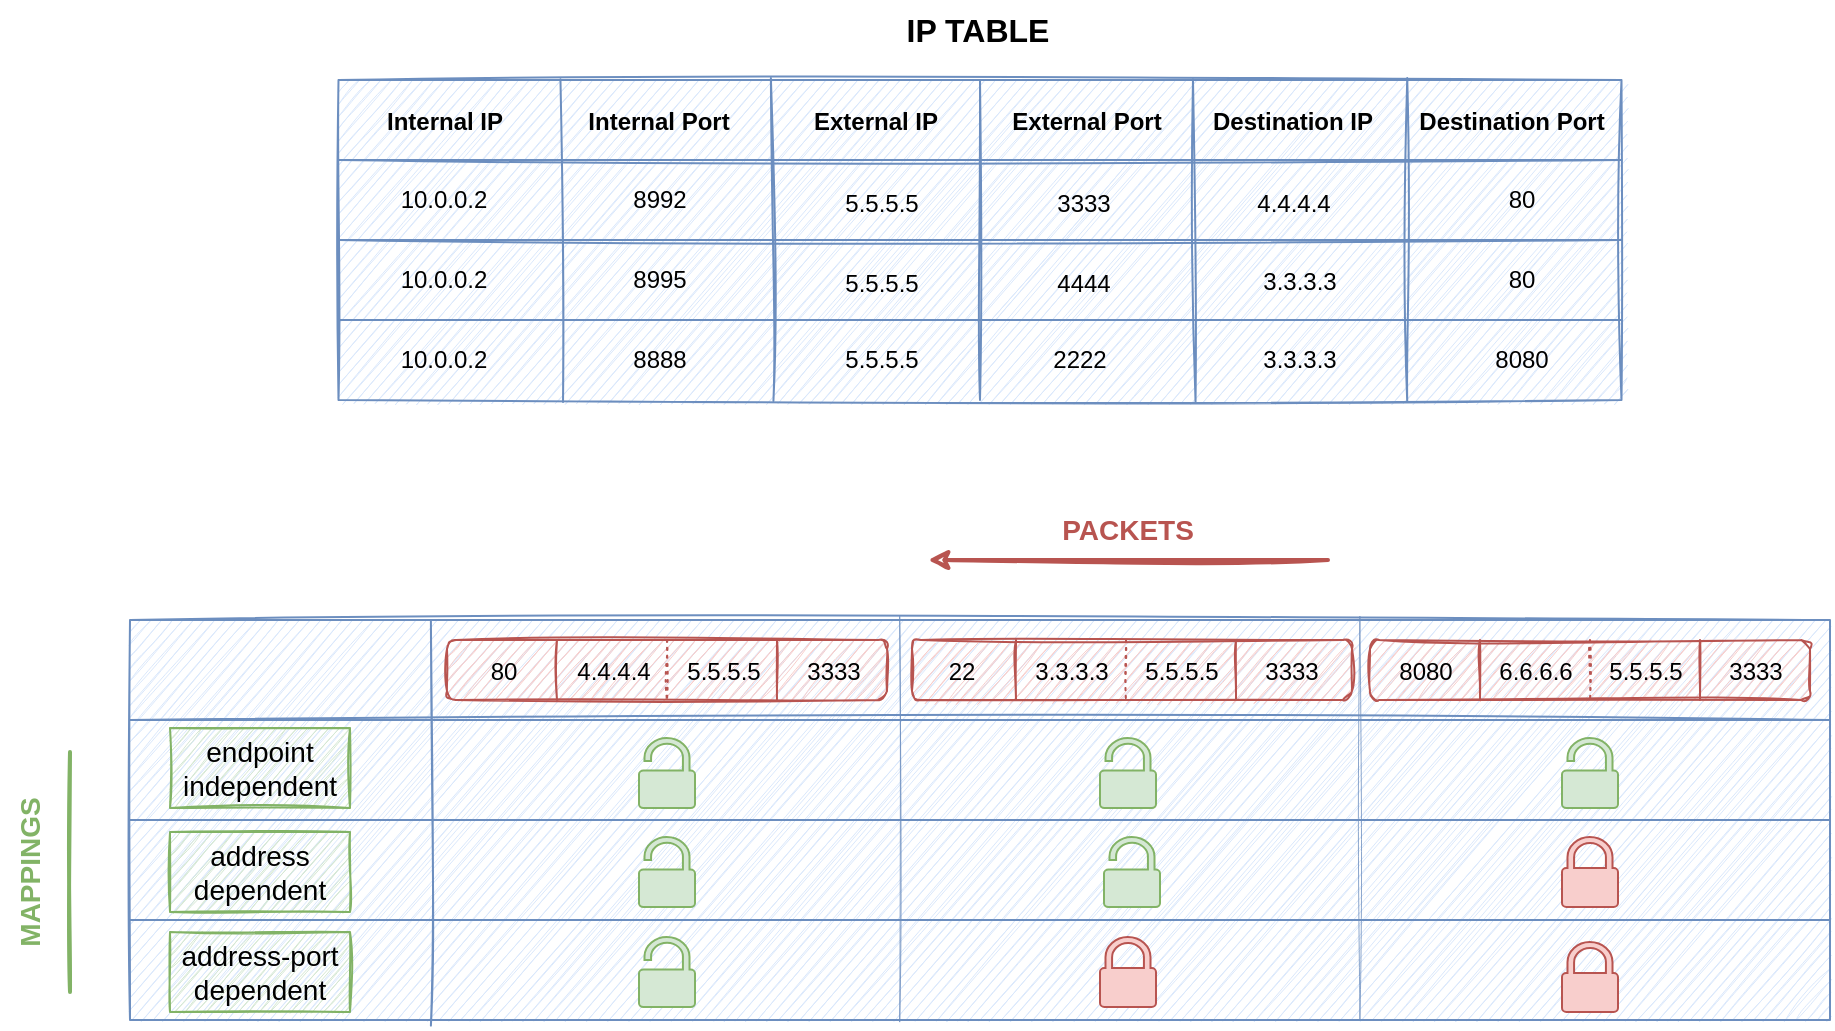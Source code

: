 <mxfile version="16.1.0" type="device"><diagram id="YZYiPrIFh5C8SzG9PI0d" name="Page-1"><mxGraphModel dx="2240" dy="1270" grid="1" gridSize="10" guides="1" tooltips="1" connect="1" arrows="1" fold="1" page="1" pageScale="1" pageWidth="827" pageHeight="1169" math="0" shadow="0"><root><mxCell id="0"/><mxCell id="1" parent="0"/><mxCell id="JQB_rJNc6mTgcMMUMNz7-52" value="" style="rounded=0;whiteSpace=wrap;html=1;sketch=1;fontSize=14;fillColor=#dae8fc;strokeColor=#6c8ebf;" vertex="1" parent="1"><mxGeometry x="30" y="560" width="850" height="200" as="geometry"/></mxCell><mxCell id="JQB_rJNc6mTgcMMUMNz7-27" value="" style="rounded=1;whiteSpace=wrap;html=1;sketch=1;fillColor=#f8cecc;strokeColor=#b85450;" vertex="1" parent="1"><mxGeometry x="650" y="570" width="220" height="30" as="geometry"/></mxCell><mxCell id="JQB_rJNc6mTgcMMUMNz7-28" value="" style="endArrow=none;html=1;rounded=1;sketch=1;entryX=0.25;entryY=1;entryDx=0;entryDy=0;exitX=0.25;exitY=0;exitDx=0;exitDy=0;fillColor=#f8cecc;strokeColor=#b85450;" edge="1" parent="1" source="JQB_rJNc6mTgcMMUMNz7-27" target="JQB_rJNc6mTgcMMUMNz7-27"><mxGeometry width="50" height="50" relative="1" as="geometry"><mxPoint x="800" y="590" as="sourcePoint"/><mxPoint x="850" y="540" as="targetPoint"/></mxGeometry></mxCell><mxCell id="JQB_rJNc6mTgcMMUMNz7-30" value="6.6.6.6" style="text;html=1;strokeColor=none;fillColor=none;align=center;verticalAlign=middle;whiteSpace=wrap;rounded=0;sketch=1;" vertex="1" parent="1"><mxGeometry x="708" y="576" width="50" height="20" as="geometry"/></mxCell><mxCell id="JQB_rJNc6mTgcMMUMNz7-31" value="" style="endArrow=none;dashed=1;html=1;dashPattern=1 3;strokeWidth=1;rounded=1;sketch=1;exitX=0.5;exitY=0;exitDx=0;exitDy=0;entryX=0.5;entryY=1;entryDx=0;entryDy=0;fillColor=#f8cecc;strokeColor=#b85450;" edge="1" parent="1" source="JQB_rJNc6mTgcMMUMNz7-27" target="JQB_rJNc6mTgcMMUMNz7-27"><mxGeometry width="50" height="50" relative="1" as="geometry"><mxPoint x="800" y="590" as="sourcePoint"/><mxPoint x="850" y="540" as="targetPoint"/></mxGeometry></mxCell><mxCell id="JQB_rJNc6mTgcMMUMNz7-33" value="" style="endArrow=none;html=1;rounded=1;sketch=1;entryX=0.75;entryY=1;entryDx=0;entryDy=0;exitX=0.75;exitY=0;exitDx=0;exitDy=0;fillColor=#f8cecc;strokeColor=#b85450;" edge="1" parent="1" source="JQB_rJNc6mTgcMMUMNz7-27" target="JQB_rJNc6mTgcMMUMNz7-27"><mxGeometry width="50" height="50" relative="1" as="geometry"><mxPoint x="714.08" y="580.69" as="sourcePoint"/><mxPoint x="713.56" y="610.78" as="targetPoint"/></mxGeometry></mxCell><mxCell id="JQB_rJNc6mTgcMMUMNz7-34" value="3333" style="text;html=1;strokeColor=none;fillColor=none;align=center;verticalAlign=middle;whiteSpace=wrap;rounded=0;sketch=1;" vertex="1" parent="1"><mxGeometry x="823" y="576" width="40" height="20" as="geometry"/></mxCell><mxCell id="JQB_rJNc6mTgcMMUMNz7-35" value="5.5.5.5" style="text;html=1;strokeColor=none;fillColor=none;align=center;verticalAlign=middle;whiteSpace=wrap;rounded=0;sketch=1;" vertex="1" parent="1"><mxGeometry x="763" y="576" width="50" height="20" as="geometry"/></mxCell><mxCell id="JQB_rJNc6mTgcMMUMNz7-36" value="8080" style="text;html=1;strokeColor=none;fillColor=none;align=center;verticalAlign=middle;whiteSpace=wrap;rounded=0;sketch=1;" vertex="1" parent="1"><mxGeometry x="658" y="576" width="40" height="20" as="geometry"/></mxCell><mxCell id="JQB_rJNc6mTgcMMUMNz7-37" value="" style="endArrow=classic;html=1;rounded=1;sketch=1;strokeWidth=2;fillColor=#f8cecc;strokeColor=#B85450;" edge="1" parent="1"><mxGeometry width="50" height="50" relative="1" as="geometry"><mxPoint x="629" y="530" as="sourcePoint"/><mxPoint x="429" y="530" as="targetPoint"/></mxGeometry></mxCell><mxCell id="JQB_rJNc6mTgcMMUMNz7-38" value="PACKETS" style="text;html=1;strokeColor=none;fillColor=none;align=center;verticalAlign=middle;whiteSpace=wrap;rounded=0;sketch=1;fontSize=14;fontStyle=1;labelBackgroundColor=default;fontColor=#B85450;" vertex="1" parent="1"><mxGeometry x="499" y="500" width="60" height="30" as="geometry"/></mxCell><mxCell id="JQB_rJNc6mTgcMMUMNz7-53" value="" style="endArrow=none;html=1;rounded=1;sketch=1;fontSize=14;strokeWidth=1;exitX=0;exitY=0.25;exitDx=0;exitDy=0;entryX=1;entryY=0.25;entryDx=0;entryDy=0;fillColor=#dae8fc;strokeColor=#6c8ebf;" edge="1" parent="1" source="JQB_rJNc6mTgcMMUMNz7-52" target="JQB_rJNc6mTgcMMUMNz7-52"><mxGeometry width="50" height="50" relative="1" as="geometry"><mxPoint x="340" y="590" as="sourcePoint"/><mxPoint x="390" y="540" as="targetPoint"/></mxGeometry></mxCell><mxCell id="JQB_rJNc6mTgcMMUMNz7-54" value="" style="endArrow=none;html=1;rounded=1;sketch=1;fontSize=14;strokeWidth=1;exitX=0;exitY=0.5;exitDx=0;exitDy=0;entryX=1;entryY=0.5;entryDx=0;entryDy=0;fillColor=#dae8fc;strokeColor=#6c8ebf;" edge="1" parent="1" source="JQB_rJNc6mTgcMMUMNz7-52" target="JQB_rJNc6mTgcMMUMNz7-52"><mxGeometry width="50" height="50" relative="1" as="geometry"><mxPoint x="198.097" y="640.8" as="sourcePoint"/><mxPoint x="610" y="640" as="targetPoint"/></mxGeometry></mxCell><mxCell id="JQB_rJNc6mTgcMMUMNz7-55" value="" style="endArrow=none;html=1;rounded=1;sketch=1;fontSize=14;strokeWidth=1;exitX=0;exitY=0.75;exitDx=0;exitDy=0;entryX=1;entryY=0.75;entryDx=0;entryDy=0;fillColor=#dae8fc;strokeColor=#6c8ebf;" edge="1" parent="1" source="JQB_rJNc6mTgcMMUMNz7-52" target="JQB_rJNc6mTgcMMUMNz7-52"><mxGeometry width="50" height="50" relative="1" as="geometry"><mxPoint x="198.997" y="680.8" as="sourcePoint"/><mxPoint x="650.899" y="680" as="targetPoint"/></mxGeometry></mxCell><mxCell id="JQB_rJNc6mTgcMMUMNz7-57" value="" style="endArrow=none;html=1;rounded=1;sketch=1;fontSize=14;strokeWidth=1;entryX=0.177;entryY=0.003;entryDx=0;entryDy=0;entryPerimeter=0;exitX=0.177;exitY=1.014;exitDx=0;exitDy=0;exitPerimeter=0;fillColor=#dae8fc;strokeColor=#6c8ebf;" edge="1" parent="1" source="JQB_rJNc6mTgcMMUMNz7-52" target="JQB_rJNc6mTgcMMUMNz7-52"><mxGeometry width="50" height="50" relative="1" as="geometry"><mxPoint x="340" y="590" as="sourcePoint"/><mxPoint x="390" y="540" as="targetPoint"/></mxGeometry></mxCell><mxCell id="JQB_rJNc6mTgcMMUMNz7-58" value="endpoint&lt;br&gt;independent" style="text;html=1;strokeColor=#82B366;fillColor=#d5e8d4;align=center;verticalAlign=middle;whiteSpace=wrap;rounded=0;sketch=1;fontSize=14;" vertex="1" parent="1"><mxGeometry x="50" y="614" width="90" height="40" as="geometry"/></mxCell><mxCell id="JQB_rJNc6mTgcMMUMNz7-59" value="address&lt;br&gt;dependent" style="text;html=1;strokeColor=#82b366;fillColor=#d5e8d4;align=center;verticalAlign=middle;whiteSpace=wrap;rounded=0;sketch=1;fontSize=14;" vertex="1" parent="1"><mxGeometry x="50" y="666" width="90" height="40" as="geometry"/></mxCell><mxCell id="JQB_rJNc6mTgcMMUMNz7-60" value="address-port&lt;br&gt;dependent" style="text;html=1;strokeColor=#82b366;fillColor=#d5e8d4;align=center;verticalAlign=middle;whiteSpace=wrap;rounded=0;sketch=1;fontSize=14;" vertex="1" parent="1"><mxGeometry x="50" y="716" width="90" height="40" as="geometry"/></mxCell><mxCell id="JQB_rJNc6mTgcMMUMNz7-61" value="" style="rounded=1;whiteSpace=wrap;html=1;sketch=1;fillColor=#f8cecc;strokeColor=#b85450;" vertex="1" parent="1"><mxGeometry x="188.5" y="570" width="220" height="30" as="geometry"/></mxCell><mxCell id="JQB_rJNc6mTgcMMUMNz7-62" value="" style="endArrow=none;html=1;rounded=1;sketch=1;entryX=0.25;entryY=1;entryDx=0;entryDy=0;exitX=0.25;exitY=0;exitDx=0;exitDy=0;fillColor=#f8cecc;strokeColor=#b85450;" edge="1" parent="1" source="JQB_rJNc6mTgcMMUMNz7-61" target="JQB_rJNc6mTgcMMUMNz7-61"><mxGeometry width="50" height="50" relative="1" as="geometry"><mxPoint x="338.5" y="590" as="sourcePoint"/><mxPoint x="388.5" y="540" as="targetPoint"/></mxGeometry></mxCell><mxCell id="JQB_rJNc6mTgcMMUMNz7-63" value="4.4.4.4" style="text;html=1;strokeColor=none;fillColor=none;align=center;verticalAlign=middle;whiteSpace=wrap;rounded=0;sketch=1;" vertex="1" parent="1"><mxGeometry x="246.5" y="576" width="50" height="20" as="geometry"/></mxCell><mxCell id="JQB_rJNc6mTgcMMUMNz7-64" value="" style="endArrow=none;dashed=1;html=1;dashPattern=1 3;strokeWidth=1;rounded=1;sketch=1;exitX=0.5;exitY=0;exitDx=0;exitDy=0;entryX=0.5;entryY=1;entryDx=0;entryDy=0;fillColor=#f8cecc;strokeColor=#b85450;" edge="1" parent="1" source="JQB_rJNc6mTgcMMUMNz7-61" target="JQB_rJNc6mTgcMMUMNz7-61"><mxGeometry width="50" height="50" relative="1" as="geometry"><mxPoint x="338.5" y="590" as="sourcePoint"/><mxPoint x="388.5" y="540" as="targetPoint"/></mxGeometry></mxCell><mxCell id="JQB_rJNc6mTgcMMUMNz7-65" value="" style="endArrow=none;html=1;rounded=1;sketch=1;entryX=0.75;entryY=1;entryDx=0;entryDy=0;exitX=0.75;exitY=0;exitDx=0;exitDy=0;fillColor=#f8cecc;strokeColor=#b85450;" edge="1" parent="1" source="JQB_rJNc6mTgcMMUMNz7-61" target="JQB_rJNc6mTgcMMUMNz7-61"><mxGeometry width="50" height="50" relative="1" as="geometry"><mxPoint x="252.58" y="580.69" as="sourcePoint"/><mxPoint x="252.06" y="610.78" as="targetPoint"/></mxGeometry></mxCell><mxCell id="JQB_rJNc6mTgcMMUMNz7-66" value="3333" style="text;html=1;strokeColor=none;fillColor=none;align=center;verticalAlign=middle;whiteSpace=wrap;rounded=0;sketch=1;" vertex="1" parent="1"><mxGeometry x="361.5" y="576" width="40" height="20" as="geometry"/></mxCell><mxCell id="JQB_rJNc6mTgcMMUMNz7-67" value="5.5.5.5" style="text;html=1;strokeColor=none;fillColor=none;align=center;verticalAlign=middle;whiteSpace=wrap;rounded=0;sketch=1;" vertex="1" parent="1"><mxGeometry x="301.5" y="576" width="50" height="20" as="geometry"/></mxCell><mxCell id="JQB_rJNc6mTgcMMUMNz7-68" value="80" style="text;html=1;strokeColor=none;fillColor=none;align=center;verticalAlign=middle;whiteSpace=wrap;rounded=0;sketch=1;" vertex="1" parent="1"><mxGeometry x="196.5" y="576" width="40" height="20" as="geometry"/></mxCell><mxCell id="JQB_rJNc6mTgcMMUMNz7-69" value="" style="rounded=1;whiteSpace=wrap;html=1;sketch=1;fillColor=#f8cecc;strokeColor=#b85450;" vertex="1" parent="1"><mxGeometry x="421" y="570" width="220" height="30" as="geometry"/></mxCell><mxCell id="JQB_rJNc6mTgcMMUMNz7-70" value="" style="endArrow=none;html=1;rounded=1;sketch=1;entryX=0.25;entryY=1;entryDx=0;entryDy=0;exitX=0.25;exitY=0;exitDx=0;exitDy=0;fillColor=#f8cecc;strokeColor=#b85450;" edge="1" parent="1"><mxGeometry width="50" height="50" relative="1" as="geometry"><mxPoint x="473" y="570" as="sourcePoint"/><mxPoint x="473" y="600" as="targetPoint"/></mxGeometry></mxCell><mxCell id="JQB_rJNc6mTgcMMUMNz7-71" value="3.3.3.3" style="text;html=1;strokeColor=none;fillColor=none;align=center;verticalAlign=middle;whiteSpace=wrap;rounded=0;sketch=1;" vertex="1" parent="1"><mxGeometry x="476" y="576" width="50" height="20" as="geometry"/></mxCell><mxCell id="JQB_rJNc6mTgcMMUMNz7-72" value="" style="endArrow=none;dashed=1;html=1;dashPattern=1 3;strokeWidth=1;rounded=1;sketch=1;exitX=0.5;exitY=0;exitDx=0;exitDy=0;entryX=0.5;entryY=1;entryDx=0;entryDy=0;fillColor=#f8cecc;strokeColor=#b85450;" edge="1" parent="1"><mxGeometry width="50" height="50" relative="1" as="geometry"><mxPoint x="528" y="570" as="sourcePoint"/><mxPoint x="528" y="600" as="targetPoint"/></mxGeometry></mxCell><mxCell id="JQB_rJNc6mTgcMMUMNz7-73" value="" style="endArrow=none;html=1;rounded=1;sketch=1;entryX=0.75;entryY=1;entryDx=0;entryDy=0;exitX=0.75;exitY=0;exitDx=0;exitDy=0;fillColor=#f8cecc;strokeColor=#b85450;" edge="1" parent="1"><mxGeometry width="50" height="50" relative="1" as="geometry"><mxPoint x="583" y="570" as="sourcePoint"/><mxPoint x="583" y="600" as="targetPoint"/></mxGeometry></mxCell><mxCell id="JQB_rJNc6mTgcMMUMNz7-74" value="3333" style="text;html=1;strokeColor=none;fillColor=none;align=center;verticalAlign=middle;whiteSpace=wrap;rounded=0;sketch=1;" vertex="1" parent="1"><mxGeometry x="591" y="576" width="40" height="20" as="geometry"/></mxCell><mxCell id="JQB_rJNc6mTgcMMUMNz7-75" value="5.5.5.5" style="text;html=1;strokeColor=none;fillColor=none;align=center;verticalAlign=middle;whiteSpace=wrap;rounded=0;sketch=1;" vertex="1" parent="1"><mxGeometry x="531" y="576" width="50" height="20" as="geometry"/></mxCell><mxCell id="JQB_rJNc6mTgcMMUMNz7-76" value="22" style="text;html=1;strokeColor=none;fillColor=none;align=center;verticalAlign=middle;whiteSpace=wrap;rounded=0;sketch=1;" vertex="1" parent="1"><mxGeometry x="426" y="576" width="40" height="20" as="geometry"/></mxCell><mxCell id="JQB_rJNc6mTgcMMUMNz7-77" value="&lt;font style=&quot;font-size: 16px&quot;&gt;IP TABLE&lt;/font&gt;" style="text;html=1;strokeColor=none;fillColor=none;align=center;verticalAlign=middle;whiteSpace=wrap;rounded=0;sketch=1;fontSize=14;fontStyle=1" vertex="1" parent="1"><mxGeometry x="384.25" y="250" width="140" height="30" as="geometry"/></mxCell><mxCell id="JQB_rJNc6mTgcMMUMNz7-78" value="" style="endArrow=none;html=1;rounded=1;sketch=1;fontSize=16;strokeWidth=0.4;entryX=0.456;entryY=-0.01;entryDx=0;entryDy=0;entryPerimeter=0;exitX=0.456;exitY=1.003;exitDx=0;exitDy=0;exitPerimeter=0;fillColor=#dae8fc;strokeColor=#6c8ebf;" edge="1" parent="1"><mxGeometry width="50" height="50" relative="1" as="geometry"><mxPoint x="414.6" y="760.6" as="sourcePoint"/><mxPoint x="414.6" y="558" as="targetPoint"/></mxGeometry></mxCell><mxCell id="JQB_rJNc6mTgcMMUMNz7-79" value="" style="endArrow=none;html=1;rounded=1;sketch=1;fontSize=16;strokeWidth=0.4;entryX=0.722;entryY=-0.01;entryDx=0;entryDy=0;entryPerimeter=0;exitX=0.722;exitY=0.996;exitDx=0;exitDy=0;exitPerimeter=0;fillColor=#dae8fc;strokeColor=#6c8ebf;" edge="1" parent="1"><mxGeometry width="50" height="50" relative="1" as="geometry"><mxPoint x="644.7" y="759.2" as="sourcePoint"/><mxPoint x="644.7" y="558" as="targetPoint"/></mxGeometry></mxCell><mxCell id="JQB_rJNc6mTgcMMUMNz7-80" value="" style="endArrow=none;html=1;rounded=1;sketch=1;fontSize=16;strokeWidth=2;fillColor=#d5e8d4;strokeColor=#82b366;" edge="1" parent="1"><mxGeometry width="50" height="50" relative="1" as="geometry"><mxPoint y="746" as="sourcePoint"/><mxPoint y="626" as="targetPoint"/></mxGeometry></mxCell><mxCell id="JQB_rJNc6mTgcMMUMNz7-81" value="MAPPINGS" style="text;html=1;strokeColor=none;fillColor=none;align=center;verticalAlign=middle;whiteSpace=wrap;rounded=0;sketch=1;fontSize=14;fontStyle=1;rotation=-90;fontColor=#82B366;" vertex="1" parent="1"><mxGeometry x="-80" y="671" width="120" height="30" as="geometry"/></mxCell><mxCell id="JQB_rJNc6mTgcMMUMNz7-82" value="" style="rounded=0;whiteSpace=wrap;html=1;sketch=1;fontSize=16;fillColor=#dae8fc;strokeColor=#6c8ebf;" vertex="1" parent="1"><mxGeometry x="134.25" y="290" width="641.5" height="160" as="geometry"/></mxCell><mxCell id="JQB_rJNc6mTgcMMUMNz7-83" value="" style="endArrow=none;html=1;rounded=1;sketch=1;fontSize=16;strokeWidth=1;exitX=0;exitY=0.25;exitDx=0;exitDy=0;entryX=1;entryY=0.25;entryDx=0;entryDy=0;fillColor=#dae8fc;strokeColor=#6c8ebf;" edge="1" parent="1" source="JQB_rJNc6mTgcMMUMNz7-82" target="JQB_rJNc6mTgcMMUMNz7-82"><mxGeometry width="50" height="50" relative="1" as="geometry"><mxPoint x="458.75" y="520" as="sourcePoint"/><mxPoint x="508.75" y="470" as="targetPoint"/></mxGeometry></mxCell><mxCell id="JQB_rJNc6mTgcMMUMNz7-84" value="" style="endArrow=none;html=1;rounded=1;sketch=1;fontSize=16;strokeWidth=1;exitX=0;exitY=0.5;exitDx=0;exitDy=0;entryX=1;entryY=0.5;entryDx=0;entryDy=0;fillColor=#dae8fc;strokeColor=#6c8ebf;" edge="1" parent="1" source="JQB_rJNc6mTgcMMUMNz7-82" target="JQB_rJNc6mTgcMMUMNz7-82"><mxGeometry width="50" height="50" relative="1" as="geometry"><mxPoint x="78.75" y="340" as="sourcePoint"/><mxPoint x="838.75" y="340" as="targetPoint"/></mxGeometry></mxCell><mxCell id="JQB_rJNc6mTgcMMUMNz7-85" value="" style="endArrow=none;html=1;rounded=1;sketch=1;fontSize=16;strokeWidth=1;exitX=0;exitY=0.75;exitDx=0;exitDy=0;entryX=1;entryY=0.75;entryDx=0;entryDy=0;fillColor=#dae8fc;strokeColor=#6c8ebf;" edge="1" parent="1" source="JQB_rJNc6mTgcMMUMNz7-82" target="JQB_rJNc6mTgcMMUMNz7-82"><mxGeometry width="50" height="50" relative="1" as="geometry"><mxPoint x="78.75" y="380" as="sourcePoint"/><mxPoint x="838.75" y="380" as="targetPoint"/></mxGeometry></mxCell><mxCell id="JQB_rJNc6mTgcMMUMNz7-86" value="" style="endArrow=none;html=1;rounded=1;sketch=1;fontSize=16;strokeWidth=1;entryX=0.5;entryY=0;entryDx=0;entryDy=0;exitX=0.5;exitY=1;exitDx=0;exitDy=0;fillColor=#dae8fc;strokeColor=#6c8ebf;" edge="1" parent="1" source="JQB_rJNc6mTgcMMUMNz7-82" target="JQB_rJNc6mTgcMMUMNz7-82"><mxGeometry width="50" height="50" relative="1" as="geometry"><mxPoint x="388.75" y="470" as="sourcePoint"/><mxPoint x="438.75" y="420" as="targetPoint"/></mxGeometry></mxCell><mxCell id="JQB_rJNc6mTgcMMUMNz7-90" value="" style="endArrow=none;html=1;rounded=1;sketch=1;fontSize=16;strokeWidth=1;entryX=0.666;entryY=-0.002;entryDx=0;entryDy=0;entryPerimeter=0;exitX=0.668;exitY=1.006;exitDx=0;exitDy=0;exitPerimeter=0;fillColor=#dae8fc;strokeColor=#6c8ebf;" edge="1" parent="1" source="JQB_rJNc6mTgcMMUMNz7-82" target="JQB_rJNc6mTgcMMUMNz7-82"><mxGeometry width="50" height="50" relative="1" as="geometry"><mxPoint x="318.75" y="390" as="sourcePoint"/><mxPoint x="368.75" y="340" as="targetPoint"/></mxGeometry></mxCell><mxCell id="JQB_rJNc6mTgcMMUMNz7-91" value="" style="endArrow=none;html=1;rounded=1;sketch=1;fontSize=16;strokeWidth=1;entryX=0.833;entryY=-0.006;entryDx=0;entryDy=0;entryPerimeter=0;exitX=0.833;exitY=1.006;exitDx=0;exitDy=0;exitPerimeter=0;fillColor=#dae8fc;strokeColor=#6c8ebf;" edge="1" parent="1" source="JQB_rJNc6mTgcMMUMNz7-82" target="JQB_rJNc6mTgcMMUMNz7-82"><mxGeometry width="50" height="50" relative="1" as="geometry"><mxPoint x="468.564" y="460.96" as="sourcePoint"/><mxPoint x="467.593" y="299.68" as="targetPoint"/></mxGeometry></mxCell><mxCell id="JQB_rJNc6mTgcMMUMNz7-92" value="" style="endArrow=none;html=1;rounded=1;sketch=1;fontSize=16;strokeWidth=1;entryX=0.337;entryY=-0.006;entryDx=0;entryDy=0;entryPerimeter=0;exitX=0.339;exitY=1.003;exitDx=0;exitDy=0;exitPerimeter=0;fillColor=#dae8fc;strokeColor=#6c8ebf;" edge="1" parent="1" source="JQB_rJNc6mTgcMMUMNz7-82" target="JQB_rJNc6mTgcMMUMNz7-82"><mxGeometry width="50" height="50" relative="1" as="geometry"><mxPoint x="310.011" y="460.96" as="sourcePoint"/><mxPoint x="310.011" y="299.04" as="targetPoint"/></mxGeometry></mxCell><mxCell id="JQB_rJNc6mTgcMMUMNz7-93" value="" style="endArrow=none;html=1;rounded=1;sketch=1;fontSize=16;strokeWidth=1;entryX=0.173;entryY=-0.002;entryDx=0;entryDy=0;entryPerimeter=0;exitX=0.175;exitY=1.006;exitDx=0;exitDy=0;exitPerimeter=0;fillColor=#dae8fc;strokeColor=#6c8ebf;" edge="1" parent="1" source="JQB_rJNc6mTgcMMUMNz7-82" target="JQB_rJNc6mTgcMMUMNz7-82"><mxGeometry width="50" height="50" relative="1" as="geometry"><mxPoint x="308.834" y="460.48" as="sourcePoint"/><mxPoint x="307.863" y="299.04" as="targetPoint"/></mxGeometry></mxCell><mxCell id="JQB_rJNc6mTgcMMUMNz7-94" value="2222" style="text;html=1;strokeColor=none;fillColor=none;align=center;verticalAlign=middle;whiteSpace=wrap;rounded=0;sketch=1;fontSize=12;" vertex="1" parent="1"><mxGeometry x="474.75" y="415" width="60" height="30" as="geometry"/></mxCell><mxCell id="JQB_rJNc6mTgcMMUMNz7-95" value="4444" style="text;html=1;strokeColor=none;fillColor=none;align=center;verticalAlign=middle;whiteSpace=wrap;rounded=0;sketch=1;fontSize=12;" vertex="1" parent="1"><mxGeometry x="476.75" y="377" width="60" height="30" as="geometry"/></mxCell><mxCell id="JQB_rJNc6mTgcMMUMNz7-97" value="10.0.0.2" style="text;html=1;strokeColor=none;fillColor=none;align=center;verticalAlign=middle;whiteSpace=wrap;rounded=0;sketch=1;fontSize=12;" vertex="1" parent="1"><mxGeometry x="157.25" y="335" width="60" height="30" as="geometry"/></mxCell><mxCell id="JQB_rJNc6mTgcMMUMNz7-98" value="10.0.0.2" style="text;html=1;strokeColor=none;fillColor=none;align=center;verticalAlign=middle;whiteSpace=wrap;rounded=0;sketch=1;fontSize=12;" vertex="1" parent="1"><mxGeometry x="157.25" y="375" width="60" height="30" as="geometry"/></mxCell><mxCell id="JQB_rJNc6mTgcMMUMNz7-99" value="10.0.0.2" style="text;html=1;strokeColor=none;fillColor=none;align=center;verticalAlign=middle;whiteSpace=wrap;rounded=0;sketch=1;fontSize=12;" vertex="1" parent="1"><mxGeometry x="157.25" y="415" width="60" height="30" as="geometry"/></mxCell><mxCell id="JQB_rJNc6mTgcMMUMNz7-100" value="8992" style="text;html=1;strokeColor=none;fillColor=none;align=center;verticalAlign=middle;whiteSpace=wrap;rounded=0;sketch=1;fontSize=12;" vertex="1" parent="1"><mxGeometry x="264.75" y="335" width="60" height="30" as="geometry"/></mxCell><mxCell id="JQB_rJNc6mTgcMMUMNz7-101" value="8995" style="text;html=1;strokeColor=none;fillColor=none;align=center;verticalAlign=middle;whiteSpace=wrap;rounded=0;sketch=1;fontSize=12;" vertex="1" parent="1"><mxGeometry x="264.75" y="375" width="60" height="30" as="geometry"/></mxCell><mxCell id="JQB_rJNc6mTgcMMUMNz7-102" value="8888" style="text;html=1;strokeColor=none;fillColor=none;align=center;verticalAlign=middle;whiteSpace=wrap;rounded=0;sketch=1;fontSize=12;" vertex="1" parent="1"><mxGeometry x="264.75" y="415" width="60" height="30" as="geometry"/></mxCell><mxCell id="JQB_rJNc6mTgcMMUMNz7-103" value="3333" style="text;html=1;strokeColor=none;fillColor=none;align=center;verticalAlign=middle;whiteSpace=wrap;rounded=0;sketch=1;fontSize=12;" vertex="1" parent="1"><mxGeometry x="476.75" y="337" width="60" height="30" as="geometry"/></mxCell><mxCell id="JQB_rJNc6mTgcMMUMNz7-104" value="5.5.5.5" style="text;html=1;strokeColor=none;fillColor=none;align=center;verticalAlign=middle;whiteSpace=wrap;rounded=0;sketch=1;fontSize=12;" vertex="1" parent="1"><mxGeometry x="375.75" y="337" width="60" height="30" as="geometry"/></mxCell><mxCell id="JQB_rJNc6mTgcMMUMNz7-105" value="5.5.5.5" style="text;html=1;strokeColor=none;fillColor=none;align=center;verticalAlign=middle;whiteSpace=wrap;rounded=0;sketch=1;fontSize=12;" vertex="1" parent="1"><mxGeometry x="375.75" y="377" width="60" height="30" as="geometry"/></mxCell><mxCell id="JQB_rJNc6mTgcMMUMNz7-106" value="5.5.5.5" style="text;html=1;strokeColor=none;fillColor=none;align=center;verticalAlign=middle;whiteSpace=wrap;rounded=0;sketch=1;fontSize=12;" vertex="1" parent="1"><mxGeometry x="375.75" y="415" width="60" height="30" as="geometry"/></mxCell><mxCell id="JQB_rJNc6mTgcMMUMNz7-107" value="4.4.4.4" style="text;html=1;strokeColor=none;fillColor=none;align=center;verticalAlign=middle;whiteSpace=wrap;rounded=0;sketch=1;fontSize=12;" vertex="1" parent="1"><mxGeometry x="582.25" y="337" width="60" height="30" as="geometry"/></mxCell><mxCell id="JQB_rJNc6mTgcMMUMNz7-108" value="3.3.3.3" style="text;html=1;strokeColor=none;fillColor=none;align=center;verticalAlign=middle;whiteSpace=wrap;rounded=0;sketch=1;fontSize=12;" vertex="1" parent="1"><mxGeometry x="585.25" y="376" width="60" height="30" as="geometry"/></mxCell><mxCell id="JQB_rJNc6mTgcMMUMNz7-109" value="3.3.3.3" style="text;html=1;strokeColor=none;fillColor=none;align=center;verticalAlign=middle;whiteSpace=wrap;rounded=0;sketch=1;fontSize=12;" vertex="1" parent="1"><mxGeometry x="585.25" y="415" width="60" height="30" as="geometry"/></mxCell><mxCell id="JQB_rJNc6mTgcMMUMNz7-110" value="80" style="text;html=1;strokeColor=none;fillColor=none;align=center;verticalAlign=middle;whiteSpace=wrap;rounded=0;sketch=1;fontSize=12;" vertex="1" parent="1"><mxGeometry x="695.75" y="335" width="60" height="30" as="geometry"/></mxCell><mxCell id="JQB_rJNc6mTgcMMUMNz7-111" value="80" style="text;html=1;strokeColor=none;fillColor=none;align=center;verticalAlign=middle;whiteSpace=wrap;rounded=0;sketch=1;fontSize=12;" vertex="1" parent="1"><mxGeometry x="695.75" y="375" width="60" height="30" as="geometry"/></mxCell><mxCell id="JQB_rJNc6mTgcMMUMNz7-112" value="8080" style="text;html=1;strokeColor=none;fillColor=none;align=center;verticalAlign=middle;whiteSpace=wrap;rounded=0;sketch=1;fontSize=12;" vertex="1" parent="1"><mxGeometry x="695.75" y="415" width="60" height="30" as="geometry"/></mxCell><mxCell id="JQB_rJNc6mTgcMMUMNz7-113" value="Internal IP" style="text;html=1;strokeColor=none;fillColor=none;align=center;verticalAlign=middle;whiteSpace=wrap;rounded=0;sketch=1;fontSize=12;fontStyle=1" vertex="1" parent="1"><mxGeometry x="143" y="296" width="88.5" height="30" as="geometry"/></mxCell><mxCell id="JQB_rJNc6mTgcMMUMNz7-115" value="External IP" style="text;html=1;strokeColor=none;fillColor=none;align=center;verticalAlign=middle;whiteSpace=wrap;rounded=0;sketch=1;fontSize=12;fontStyle=1" vertex="1" parent="1"><mxGeometry x="362.75" y="296" width="80" height="30" as="geometry"/></mxCell><mxCell id="JQB_rJNc6mTgcMMUMNz7-116" value="External Port" style="text;html=1;strokeColor=none;fillColor=none;align=center;verticalAlign=middle;whiteSpace=wrap;rounded=0;sketch=1;fontSize=12;fontStyle=1" vertex="1" parent="1"><mxGeometry x="463.75" y="296" width="89" height="30" as="geometry"/></mxCell><mxCell id="JQB_rJNc6mTgcMMUMNz7-117" value="Destination IP" style="text;html=1;strokeColor=none;fillColor=none;align=center;verticalAlign=middle;whiteSpace=wrap;rounded=0;sketch=1;fontSize=12;fontStyle=1" vertex="1" parent="1"><mxGeometry x="569.75" y="296" width="82.5" height="30" as="geometry"/></mxCell><mxCell id="JQB_rJNc6mTgcMMUMNz7-118" value="Destination Port" style="text;html=1;strokeColor=none;fillColor=none;align=center;verticalAlign=middle;whiteSpace=wrap;rounded=0;sketch=1;fontSize=12;fontStyle=1" vertex="1" parent="1"><mxGeometry x="670.75" y="296" width="100" height="30" as="geometry"/></mxCell><mxCell id="JQB_rJNc6mTgcMMUMNz7-119" value="Internal Port" style="text;html=1;strokeColor=none;fillColor=none;align=center;verticalAlign=middle;whiteSpace=wrap;rounded=0;sketch=1;fontSize=12;fontStyle=1" vertex="1" parent="1"><mxGeometry x="254.25" y="296" width="81" height="30" as="geometry"/></mxCell><mxCell id="JQB_rJNc6mTgcMMUMNz7-123" value="" style="sketch=0;pointerEvents=1;shadow=0;dashed=0;html=1;strokeColor=#82b366;labelPosition=center;verticalLabelPosition=bottom;verticalAlign=top;outlineConnect=0;align=center;shape=mxgraph.office.security.lock_unprotected;fillColor=#d5e8d4;rounded=0;labelBackgroundColor=default;fontSize=12;" vertex="1" parent="1"><mxGeometry x="284.5" y="619" width="28" height="35" as="geometry"/></mxCell><mxCell id="JQB_rJNc6mTgcMMUMNz7-124" value="" style="sketch=0;pointerEvents=1;shadow=0;dashed=0;html=1;strokeColor=#82b366;labelPosition=center;verticalLabelPosition=bottom;verticalAlign=top;outlineConnect=0;align=center;shape=mxgraph.office.security.lock_unprotected;fillColor=#d5e8d4;rounded=0;labelBackgroundColor=default;fontSize=12;" vertex="1" parent="1"><mxGeometry x="515" y="619" width="28" height="35" as="geometry"/></mxCell><mxCell id="JQB_rJNc6mTgcMMUMNz7-125" value="" style="sketch=0;pointerEvents=1;shadow=0;dashed=0;html=1;strokeColor=#82b366;labelPosition=center;verticalLabelPosition=bottom;verticalAlign=top;outlineConnect=0;align=center;shape=mxgraph.office.security.lock_unprotected;fillColor=#d5e8d4;rounded=0;labelBackgroundColor=default;fontSize=12;" vertex="1" parent="1"><mxGeometry x="746" y="619" width="28" height="35" as="geometry"/></mxCell><mxCell id="JQB_rJNc6mTgcMMUMNz7-127" value="" style="sketch=0;pointerEvents=1;shadow=0;dashed=0;html=1;strokeColor=#82b366;labelPosition=center;verticalLabelPosition=bottom;verticalAlign=top;outlineConnect=0;align=center;shape=mxgraph.office.security.lock_unprotected;fillColor=#d5e8d4;rounded=0;labelBackgroundColor=default;fontSize=12;" vertex="1" parent="1"><mxGeometry x="284.5" y="718.5" width="28" height="35" as="geometry"/></mxCell><mxCell id="JQB_rJNc6mTgcMMUMNz7-128" value="" style="sketch=0;pointerEvents=1;shadow=0;dashed=0;html=1;strokeColor=#b85450;labelPosition=center;verticalLabelPosition=bottom;verticalAlign=top;outlineConnect=0;align=center;shape=mxgraph.office.security.lock_protected;fillColor=#f8cecc;rounded=0;labelBackgroundColor=default;fontSize=12;" vertex="1" parent="1"><mxGeometry x="515" y="718.5" width="28" height="35" as="geometry"/></mxCell><mxCell id="JQB_rJNc6mTgcMMUMNz7-129" value="" style="sketch=0;pointerEvents=1;shadow=0;dashed=0;html=1;strokeColor=#82b366;labelPosition=center;verticalLabelPosition=bottom;verticalAlign=top;outlineConnect=0;align=center;shape=mxgraph.office.security.lock_unprotected;fillColor=#d5e8d4;rounded=0;labelBackgroundColor=default;fontSize=12;" vertex="1" parent="1"><mxGeometry x="517" y="668.5" width="28" height="35" as="geometry"/></mxCell><mxCell id="JQB_rJNc6mTgcMMUMNz7-130" value="" style="sketch=0;pointerEvents=1;shadow=0;dashed=0;html=1;strokeColor=#82b366;labelPosition=center;verticalLabelPosition=bottom;verticalAlign=top;outlineConnect=0;align=center;shape=mxgraph.office.security.lock_unprotected;fillColor=#d5e8d4;rounded=0;labelBackgroundColor=default;fontSize=12;" vertex="1" parent="1"><mxGeometry x="284.5" y="668.5" width="28" height="35" as="geometry"/></mxCell><mxCell id="JQB_rJNc6mTgcMMUMNz7-131" value="" style="sketch=0;pointerEvents=1;shadow=0;dashed=0;html=1;strokeColor=#b85450;labelPosition=center;verticalLabelPosition=bottom;verticalAlign=top;outlineConnect=0;align=center;shape=mxgraph.office.security.lock_protected;fillColor=#f8cecc;rounded=0;labelBackgroundColor=default;fontSize=12;" vertex="1" parent="1"><mxGeometry x="746" y="668.5" width="28" height="35" as="geometry"/></mxCell><mxCell id="JQB_rJNc6mTgcMMUMNz7-132" value="" style="sketch=0;pointerEvents=1;shadow=0;dashed=0;html=1;strokeColor=#b85450;labelPosition=center;verticalLabelPosition=bottom;verticalAlign=top;outlineConnect=0;align=center;shape=mxgraph.office.security.lock_protected;fillColor=#f8cecc;rounded=0;labelBackgroundColor=default;fontSize=12;" vertex="1" parent="1"><mxGeometry x="746" y="721" width="28" height="35" as="geometry"/></mxCell></root></mxGraphModel></diagram></mxfile>